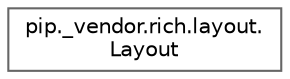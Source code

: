 digraph "Graphical Class Hierarchy"
{
 // LATEX_PDF_SIZE
  bgcolor="transparent";
  edge [fontname=Helvetica,fontsize=10,labelfontname=Helvetica,labelfontsize=10];
  node [fontname=Helvetica,fontsize=10,shape=box,height=0.2,width=0.4];
  rankdir="LR";
  Node0 [id="Node000000",label="pip._vendor.rich.layout.\lLayout",height=0.2,width=0.4,color="grey40", fillcolor="white", style="filled",URL="$d6/ddc/classpip_1_1__vendor_1_1rich_1_1layout_1_1Layout.html",tooltip=" "];
}
